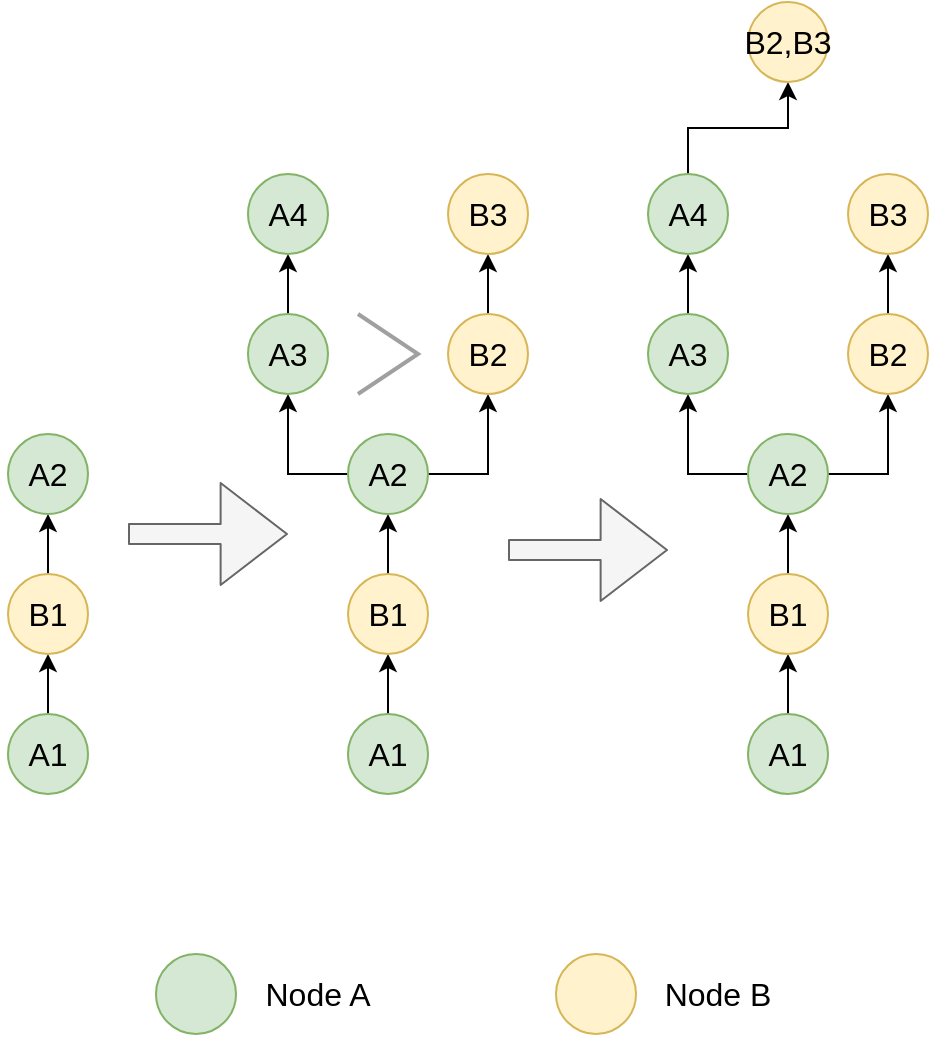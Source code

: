 <mxfile version="13.1.3">
    <diagram id="262uTLk54zTu8b4L3Day" name="Page-1">
        <mxGraphModel dx="1723" dy="1162" grid="1" gridSize="10" guides="1" tooltips="1" connect="1" arrows="1" fold="1" page="1" pageScale="1" pageWidth="827" pageHeight="1169" math="0" shadow="0">
            <root>
                <mxCell id="0"/>
                <mxCell id="1" parent="0"/>
                <mxCell id="2YxPPeIQwJ41rNtLZptv-27" style="edgeStyle=orthogonalEdgeStyle;rounded=0;orthogonalLoop=1;jettySize=auto;html=1;exitX=0.5;exitY=0;exitDx=0;exitDy=0;entryX=0.5;entryY=1;entryDx=0;entryDy=0;fontSize=16;" parent="1" source="2YxPPeIQwJ41rNtLZptv-1" target="2YxPPeIQwJ41rNtLZptv-3" edge="1">
                    <mxGeometry relative="1" as="geometry"/>
                </mxCell>
                <mxCell id="2YxPPeIQwJ41rNtLZptv-1" value="A1" style="ellipse;whiteSpace=wrap;html=1;aspect=fixed;fillColor=#d5e8d4;strokeColor=#82b366;fontSize=16;" parent="1" vertex="1">
                    <mxGeometry x="254" y="376" width="40" height="40" as="geometry"/>
                </mxCell>
                <mxCell id="2YxPPeIQwJ41rNtLZptv-28" style="edgeStyle=orthogonalEdgeStyle;rounded=0;orthogonalLoop=1;jettySize=auto;html=1;exitX=0.5;exitY=0;exitDx=0;exitDy=0;entryX=0.5;entryY=1;entryDx=0;entryDy=0;fontSize=16;" parent="1" source="2YxPPeIQwJ41rNtLZptv-3" target="2YxPPeIQwJ41rNtLZptv-4" edge="1">
                    <mxGeometry relative="1" as="geometry"/>
                </mxCell>
                <mxCell id="2YxPPeIQwJ41rNtLZptv-3" value="B1" style="ellipse;whiteSpace=wrap;html=1;aspect=fixed;fillColor=#fff2cc;strokeColor=#d6b656;fontSize=16;" parent="1" vertex="1">
                    <mxGeometry x="254" y="306" width="40" height="40" as="geometry"/>
                </mxCell>
                <mxCell id="2YxPPeIQwJ41rNtLZptv-29" style="edgeStyle=orthogonalEdgeStyle;rounded=0;orthogonalLoop=1;jettySize=auto;html=1;entryX=0.5;entryY=1;entryDx=0;entryDy=0;fontSize=16;" parent="1" source="2YxPPeIQwJ41rNtLZptv-4" target="2YxPPeIQwJ41rNtLZptv-5" edge="1">
                    <mxGeometry relative="1" as="geometry"/>
                </mxCell>
                <mxCell id="2YxPPeIQwJ41rNtLZptv-30" style="edgeStyle=orthogonalEdgeStyle;rounded=0;orthogonalLoop=1;jettySize=auto;html=1;exitX=1;exitY=0.5;exitDx=0;exitDy=0;entryX=0.5;entryY=1;entryDx=0;entryDy=0;fontSize=16;" parent="1" source="2YxPPeIQwJ41rNtLZptv-4" target="2YxPPeIQwJ41rNtLZptv-6" edge="1">
                    <mxGeometry relative="1" as="geometry"/>
                </mxCell>
                <mxCell id="2YxPPeIQwJ41rNtLZptv-4" value="A2" style="ellipse;whiteSpace=wrap;html=1;aspect=fixed;fillColor=#d5e8d4;strokeColor=#82b366;fontSize=16;" parent="1" vertex="1">
                    <mxGeometry x="254" y="236" width="40" height="40" as="geometry"/>
                </mxCell>
                <mxCell id="2YxPPeIQwJ41rNtLZptv-31" style="edgeStyle=orthogonalEdgeStyle;rounded=0;orthogonalLoop=1;jettySize=auto;html=1;exitX=0.5;exitY=0;exitDx=0;exitDy=0;entryX=0.5;entryY=1;entryDx=0;entryDy=0;fontSize=16;" parent="1" source="2YxPPeIQwJ41rNtLZptv-5" target="2YxPPeIQwJ41rNtLZptv-7" edge="1">
                    <mxGeometry relative="1" as="geometry"/>
                </mxCell>
                <mxCell id="2YxPPeIQwJ41rNtLZptv-5" value="A3" style="ellipse;whiteSpace=wrap;html=1;aspect=fixed;fillColor=#d5e8d4;strokeColor=#82b366;fontSize=16;" parent="1" vertex="1">
                    <mxGeometry x="204" y="176" width="40" height="40" as="geometry"/>
                </mxCell>
                <mxCell id="2YxPPeIQwJ41rNtLZptv-32" style="edgeStyle=orthogonalEdgeStyle;rounded=0;orthogonalLoop=1;jettySize=auto;html=1;exitX=0.5;exitY=0;exitDx=0;exitDy=0;entryX=0.5;entryY=1;entryDx=0;entryDy=0;fontSize=16;" parent="1" source="2YxPPeIQwJ41rNtLZptv-6" target="2YxPPeIQwJ41rNtLZptv-8" edge="1">
                    <mxGeometry relative="1" as="geometry"/>
                </mxCell>
                <mxCell id="2YxPPeIQwJ41rNtLZptv-6" value="B2" style="ellipse;whiteSpace=wrap;html=1;aspect=fixed;fillColor=#fff2cc;strokeColor=#d6b656;fontSize=16;" parent="1" vertex="1">
                    <mxGeometry x="304" y="176" width="40" height="40" as="geometry"/>
                </mxCell>
                <mxCell id="2YxPPeIQwJ41rNtLZptv-7" value="A4" style="ellipse;whiteSpace=wrap;html=1;aspect=fixed;fillColor=#d5e8d4;strokeColor=#82b366;fontSize=16;" parent="1" vertex="1">
                    <mxGeometry x="204" y="106" width="40" height="40" as="geometry"/>
                </mxCell>
                <mxCell id="2YxPPeIQwJ41rNtLZptv-8" value="B3" style="ellipse;whiteSpace=wrap;html=1;aspect=fixed;fillColor=#fff2cc;strokeColor=#d6b656;fontSize=16;" parent="1" vertex="1">
                    <mxGeometry x="304" y="106" width="40" height="40" as="geometry"/>
                </mxCell>
                <mxCell id="2YxPPeIQwJ41rNtLZptv-25" style="edgeStyle=orthogonalEdgeStyle;rounded=0;orthogonalLoop=1;jettySize=auto;html=1;entryX=0.5;entryY=1;entryDx=0;entryDy=0;fontSize=16;" parent="1" source="2YxPPeIQwJ41rNtLZptv-10" target="2YxPPeIQwJ41rNtLZptv-11" edge="1">
                    <mxGeometry relative="1" as="geometry"/>
                </mxCell>
                <mxCell id="2YxPPeIQwJ41rNtLZptv-10" value="A1" style="ellipse;whiteSpace=wrap;html=1;aspect=fixed;fillColor=#d5e8d4;strokeColor=#82b366;fontSize=16;" parent="1" vertex="1">
                    <mxGeometry x="84" y="376" width="40" height="40" as="geometry"/>
                </mxCell>
                <mxCell id="2YxPPeIQwJ41rNtLZptv-26" style="edgeStyle=orthogonalEdgeStyle;rounded=0;orthogonalLoop=1;jettySize=auto;html=1;exitX=0.5;exitY=0;exitDx=0;exitDy=0;entryX=0.5;entryY=1;entryDx=0;entryDy=0;fontSize=16;" parent="1" source="2YxPPeIQwJ41rNtLZptv-11" target="2YxPPeIQwJ41rNtLZptv-12" edge="1">
                    <mxGeometry relative="1" as="geometry"/>
                </mxCell>
                <mxCell id="2YxPPeIQwJ41rNtLZptv-11" value="B1" style="ellipse;whiteSpace=wrap;html=1;aspect=fixed;fillColor=#fff2cc;strokeColor=#d6b656;fontSize=16;" parent="1" vertex="1">
                    <mxGeometry x="84" y="306" width="40" height="40" as="geometry"/>
                </mxCell>
                <mxCell id="2YxPPeIQwJ41rNtLZptv-12" value="A2" style="ellipse;whiteSpace=wrap;html=1;aspect=fixed;fillColor=#d5e8d4;strokeColor=#82b366;fontSize=16;" parent="1" vertex="1">
                    <mxGeometry x="84" y="236" width="40" height="40" as="geometry"/>
                </mxCell>
                <mxCell id="2YxPPeIQwJ41rNtLZptv-13" value="" style="shape=image;html=1;verticalAlign=top;verticalLabelPosition=bottom;labelBackgroundColor=#ffffff;imageAspect=0;aspect=fixed;image=https://cdn0.iconfinder.com/data/icons/zondicons/20/dots-horizontal-triple-128.png;fontSize=16;" parent="1" vertex="1">
                    <mxGeometry x="80" y="438" width="48" height="48" as="geometry"/>
                </mxCell>
                <mxCell id="2YxPPeIQwJ41rNtLZptv-14" value="" style="shape=image;html=1;verticalAlign=top;verticalLabelPosition=bottom;labelBackgroundColor=#ffffff;imageAspect=0;aspect=fixed;image=https://cdn0.iconfinder.com/data/icons/zondicons/20/dots-horizontal-triple-128.png;fontSize=16;" parent="1" vertex="1">
                    <mxGeometry x="250" y="426" width="48" height="48" as="geometry"/>
                </mxCell>
                <mxCell id="2YxPPeIQwJ41rNtLZptv-33" style="edgeStyle=orthogonalEdgeStyle;rounded=0;orthogonalLoop=1;jettySize=auto;html=1;exitX=0.5;exitY=0;exitDx=0;exitDy=0;entryX=0.5;entryY=1;entryDx=0;entryDy=0;fontSize=16;" parent="1" source="2YxPPeIQwJ41rNtLZptv-15" target="2YxPPeIQwJ41rNtLZptv-16" edge="1">
                    <mxGeometry relative="1" as="geometry"/>
                </mxCell>
                <mxCell id="2YxPPeIQwJ41rNtLZptv-15" value="A1" style="ellipse;whiteSpace=wrap;html=1;aspect=fixed;fillColor=#d5e8d4;strokeColor=#82b366;fontSize=16;" parent="1" vertex="1">
                    <mxGeometry x="454" y="376" width="40" height="40" as="geometry"/>
                </mxCell>
                <mxCell id="2YxPPeIQwJ41rNtLZptv-34" style="edgeStyle=orthogonalEdgeStyle;rounded=0;orthogonalLoop=1;jettySize=auto;html=1;exitX=0.5;exitY=0;exitDx=0;exitDy=0;entryX=0.5;entryY=1;entryDx=0;entryDy=0;fontSize=16;" parent="1" source="2YxPPeIQwJ41rNtLZptv-16" target="2YxPPeIQwJ41rNtLZptv-17" edge="1">
                    <mxGeometry relative="1" as="geometry"/>
                </mxCell>
                <mxCell id="2YxPPeIQwJ41rNtLZptv-16" value="B1" style="ellipse;whiteSpace=wrap;html=1;aspect=fixed;fillColor=#fff2cc;strokeColor=#d6b656;fontSize=16;" parent="1" vertex="1">
                    <mxGeometry x="454" y="306" width="40" height="40" as="geometry"/>
                </mxCell>
                <mxCell id="2YxPPeIQwJ41rNtLZptv-35" style="edgeStyle=orthogonalEdgeStyle;rounded=0;orthogonalLoop=1;jettySize=auto;html=1;exitX=0;exitY=0.5;exitDx=0;exitDy=0;entryX=0.5;entryY=1;entryDx=0;entryDy=0;fontSize=16;" parent="1" source="2YxPPeIQwJ41rNtLZptv-17" target="2YxPPeIQwJ41rNtLZptv-18" edge="1">
                    <mxGeometry relative="1" as="geometry"/>
                </mxCell>
                <mxCell id="2YxPPeIQwJ41rNtLZptv-36" style="edgeStyle=orthogonalEdgeStyle;rounded=0;orthogonalLoop=1;jettySize=auto;html=1;exitX=1;exitY=0.5;exitDx=0;exitDy=0;entryX=0.5;entryY=1;entryDx=0;entryDy=0;fontSize=16;" parent="1" source="2YxPPeIQwJ41rNtLZptv-17" target="2YxPPeIQwJ41rNtLZptv-19" edge="1">
                    <mxGeometry relative="1" as="geometry"/>
                </mxCell>
                <mxCell id="2YxPPeIQwJ41rNtLZptv-17" value="A2" style="ellipse;whiteSpace=wrap;html=1;aspect=fixed;fillColor=#d5e8d4;strokeColor=#82b366;fontSize=16;" parent="1" vertex="1">
                    <mxGeometry x="454" y="236" width="40" height="40" as="geometry"/>
                </mxCell>
                <mxCell id="2YxPPeIQwJ41rNtLZptv-38" style="edgeStyle=orthogonalEdgeStyle;rounded=0;orthogonalLoop=1;jettySize=auto;html=1;exitX=0.5;exitY=0;exitDx=0;exitDy=0;entryX=0.5;entryY=1;entryDx=0;entryDy=0;fontSize=16;" parent="1" source="2YxPPeIQwJ41rNtLZptv-18" target="2YxPPeIQwJ41rNtLZptv-20" edge="1">
                    <mxGeometry relative="1" as="geometry"/>
                </mxCell>
                <mxCell id="2YxPPeIQwJ41rNtLZptv-18" value="A3" style="ellipse;whiteSpace=wrap;html=1;aspect=fixed;fillColor=#d5e8d4;strokeColor=#82b366;fontSize=16;" parent="1" vertex="1">
                    <mxGeometry x="404" y="176" width="40" height="40" as="geometry"/>
                </mxCell>
                <mxCell id="2YxPPeIQwJ41rNtLZptv-37" style="edgeStyle=orthogonalEdgeStyle;rounded=0;orthogonalLoop=1;jettySize=auto;html=1;exitX=0.5;exitY=0;exitDx=0;exitDy=0;entryX=0.5;entryY=1;entryDx=0;entryDy=0;fontSize=16;" parent="1" source="2YxPPeIQwJ41rNtLZptv-19" target="2YxPPeIQwJ41rNtLZptv-21" edge="1">
                    <mxGeometry relative="1" as="geometry"/>
                </mxCell>
                <mxCell id="2YxPPeIQwJ41rNtLZptv-19" value="B2" style="ellipse;whiteSpace=wrap;html=1;aspect=fixed;fillColor=#fff2cc;strokeColor=#d6b656;fontSize=16;" parent="1" vertex="1">
                    <mxGeometry x="504" y="176" width="40" height="40" as="geometry"/>
                </mxCell>
                <mxCell id="2YxPPeIQwJ41rNtLZptv-39" style="edgeStyle=orthogonalEdgeStyle;rounded=0;orthogonalLoop=1;jettySize=auto;html=1;exitX=0.5;exitY=0;exitDx=0;exitDy=0;entryX=0.5;entryY=1;entryDx=0;entryDy=0;fontSize=16;" parent="1" source="2YxPPeIQwJ41rNtLZptv-20" target="2YxPPeIQwJ41rNtLZptv-24" edge="1">
                    <mxGeometry relative="1" as="geometry"/>
                </mxCell>
                <mxCell id="2YxPPeIQwJ41rNtLZptv-20" value="A4" style="ellipse;whiteSpace=wrap;html=1;aspect=fixed;fillColor=#d5e8d4;strokeColor=#82b366;fontSize=16;" parent="1" vertex="1">
                    <mxGeometry x="404" y="106" width="40" height="40" as="geometry"/>
                </mxCell>
                <mxCell id="2YxPPeIQwJ41rNtLZptv-21" value="B3" style="ellipse;whiteSpace=wrap;html=1;aspect=fixed;fillColor=#fff2cc;strokeColor=#d6b656;fontSize=16;" parent="1" vertex="1">
                    <mxGeometry x="504" y="106" width="40" height="40" as="geometry"/>
                </mxCell>
                <mxCell id="2YxPPeIQwJ41rNtLZptv-22" value="" style="shape=image;html=1;verticalAlign=top;verticalLabelPosition=bottom;labelBackgroundColor=#ffffff;imageAspect=0;aspect=fixed;image=https://cdn0.iconfinder.com/data/icons/zondicons/20/dots-horizontal-triple-128.png;fontSize=16;" parent="1" vertex="1">
                    <mxGeometry x="450" y="426" width="48" height="48" as="geometry"/>
                </mxCell>
                <mxCell id="2YxPPeIQwJ41rNtLZptv-23" value="" style="html=1;verticalLabelPosition=bottom;labelBackgroundColor=#ffffff;verticalAlign=top;shadow=0;dashed=0;strokeWidth=2;shape=mxgraph.ios7.misc.more;strokeColor=#a0a0a0;fontSize=16;" parent="1" vertex="1">
                    <mxGeometry x="259" y="176" width="30" height="40" as="geometry"/>
                </mxCell>
                <mxCell id="2YxPPeIQwJ41rNtLZptv-24" value="B2,B3" style="ellipse;whiteSpace=wrap;html=1;aspect=fixed;fillColor=#fff2cc;strokeColor=#d6b656;fontSize=16;" parent="1" vertex="1">
                    <mxGeometry x="454" y="20" width="40" height="40" as="geometry"/>
                </mxCell>
                <mxCell id="2YxPPeIQwJ41rNtLZptv-40" value="" style="shape=flexArrow;endArrow=classic;html=1;endWidth=40;endSize=10.73;width=10;fillColor=#f5f5f5;strokeColor=#666666;fontSize=16;" parent="1" edge="1">
                    <mxGeometry width="50" height="50" relative="1" as="geometry">
                        <mxPoint x="144" y="286" as="sourcePoint"/>
                        <mxPoint x="224" y="286" as="targetPoint"/>
                    </mxGeometry>
                </mxCell>
                <mxCell id="2YxPPeIQwJ41rNtLZptv-41" value="" style="shape=flexArrow;endArrow=classic;html=1;endWidth=40;endSize=10.73;width=10;fillColor=#f5f5f5;strokeColor=#666666;fontSize=16;" parent="1" edge="1">
                    <mxGeometry width="50" height="50" relative="1" as="geometry">
                        <mxPoint x="334" y="294" as="sourcePoint"/>
                        <mxPoint x="414" y="294" as="targetPoint"/>
                    </mxGeometry>
                </mxCell>
                <mxCell id="2YxPPeIQwJ41rNtLZptv-42" value="" style="ellipse;whiteSpace=wrap;html=1;aspect=fixed;fillColor=#d5e8d4;strokeColor=#82b366;fontSize=16;" parent="1" vertex="1">
                    <mxGeometry x="158" y="496" width="40" height="40" as="geometry"/>
                </mxCell>
                <mxCell id="2YxPPeIQwJ41rNtLZptv-43" value="Node A" style="text;html=1;strokeColor=none;fillColor=none;align=center;verticalAlign=middle;whiteSpace=wrap;rounded=0;fontSize=16;" parent="1" vertex="1">
                    <mxGeometry x="204" y="506" width="70" height="20" as="geometry"/>
                </mxCell>
                <mxCell id="2YxPPeIQwJ41rNtLZptv-44" value="" style="ellipse;whiteSpace=wrap;html=1;aspect=fixed;fillColor=#fff2cc;strokeColor=#d6b656;fontSize=16;" parent="1" vertex="1">
                    <mxGeometry x="358" y="496" width="40" height="40" as="geometry"/>
                </mxCell>
                <mxCell id="2YxPPeIQwJ41rNtLZptv-45" value="Node B" style="text;html=1;strokeColor=none;fillColor=none;align=center;verticalAlign=middle;whiteSpace=wrap;rounded=0;fontSize=16;" parent="1" vertex="1">
                    <mxGeometry x="404" y="506" width="70" height="20" as="geometry"/>
                </mxCell>
            </root>
        </mxGraphModel>
    </diagram>
</mxfile>